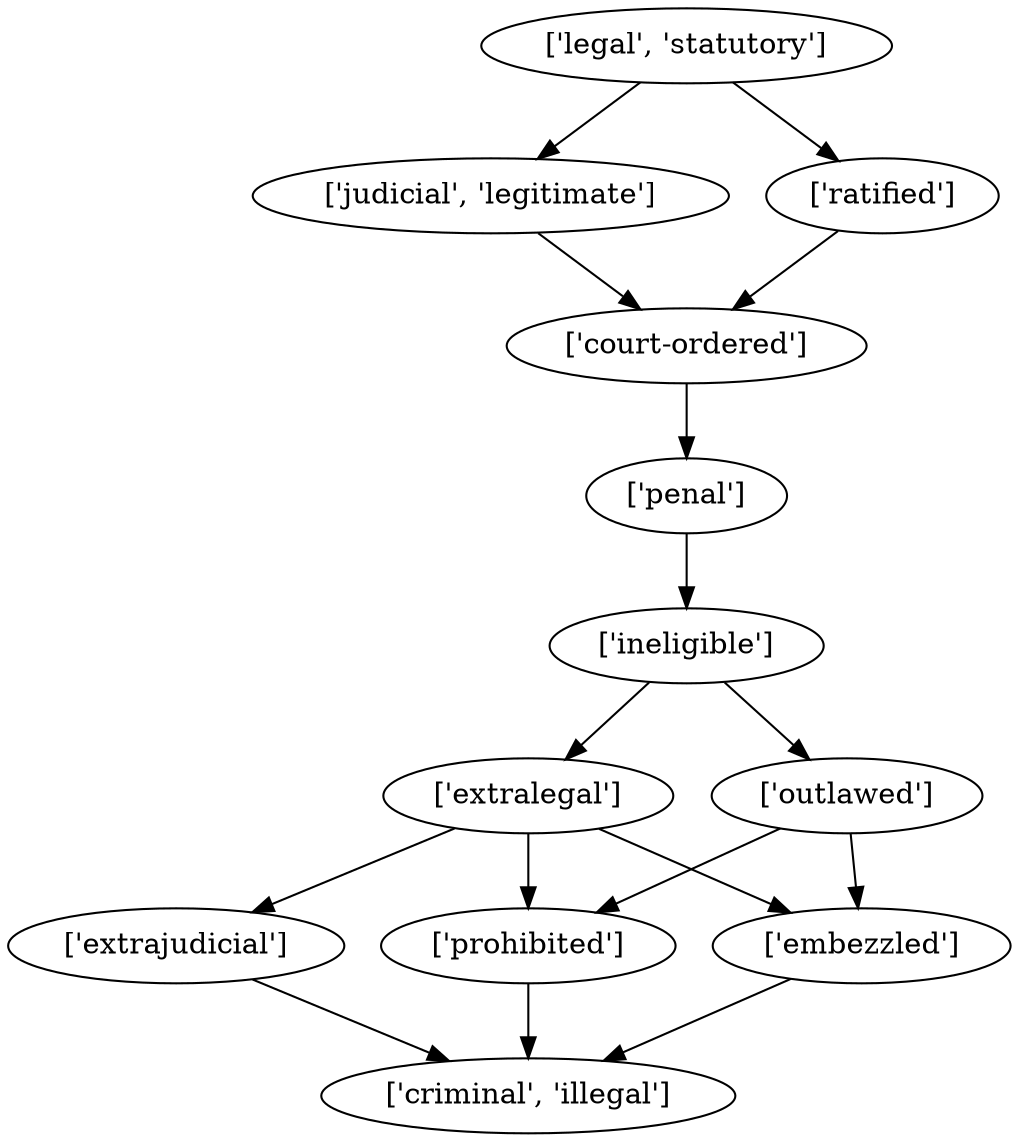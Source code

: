 strict digraph  {
	"['extrajudicial']" -> "['criminal', 'illegal']";
	"['extralegal']" -> "['extrajudicial']";
	"['extralegal']" -> "['embezzled']";
	"['extralegal']" -> "['prohibited']";
	"['embezzled']" -> "['criminal', 'illegal']";
	"['prohibited']" -> "['criminal', 'illegal']";
	"['penal']" -> "['ineligible']";
	"['ineligible']" -> "['extralegal']";
	"['ineligible']" -> "['outlawed']";
	"['judicial', 'legitimate']" -> "['court-ordered']";
	"['court-ordered']" -> "['penal']";
	"['outlawed']" -> "['embezzled']";
	"['outlawed']" -> "['prohibited']";
	"['legal', 'statutory']" -> "['judicial', 'legitimate']";
	"['legal', 'statutory']" -> "['ratified']";
	"['ratified']" -> "['court-ordered']";
}

